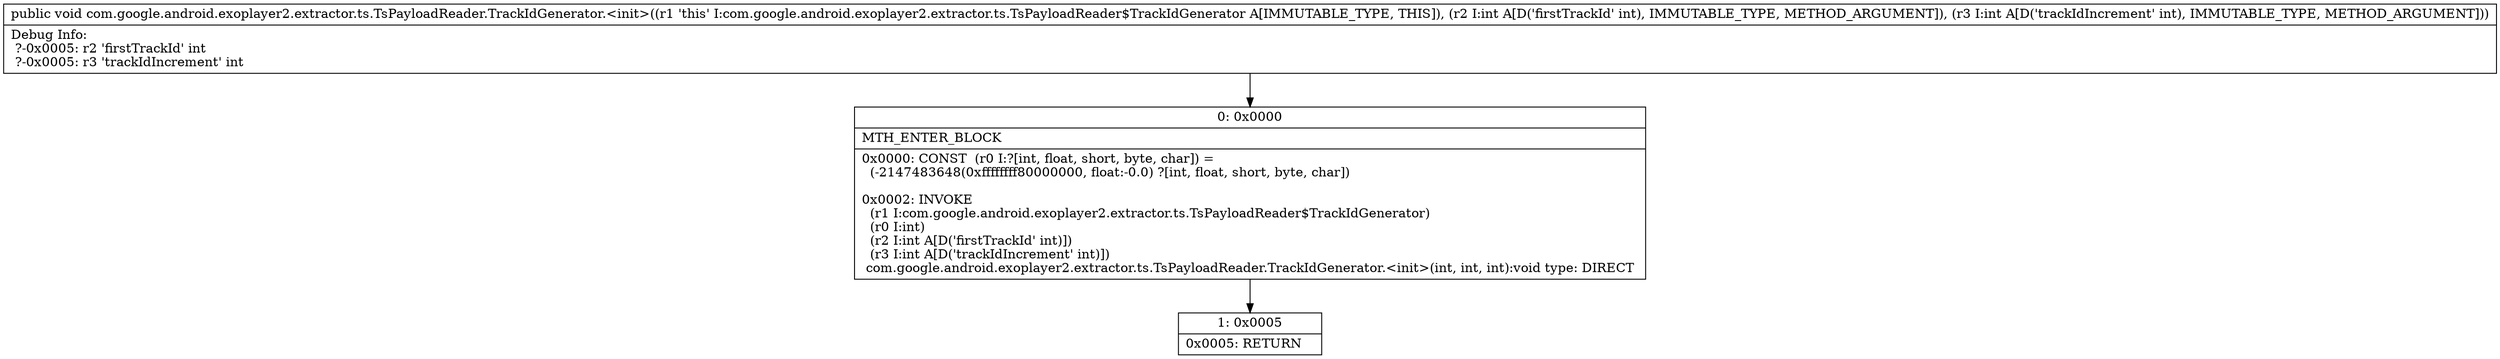 digraph "CFG forcom.google.android.exoplayer2.extractor.ts.TsPayloadReader.TrackIdGenerator.\<init\>(II)V" {
Node_0 [shape=record,label="{0\:\ 0x0000|MTH_ENTER_BLOCK\l|0x0000: CONST  (r0 I:?[int, float, short, byte, char]) = \l  (\-2147483648(0xffffffff80000000, float:\-0.0) ?[int, float, short, byte, char])\l \l0x0002: INVOKE  \l  (r1 I:com.google.android.exoplayer2.extractor.ts.TsPayloadReader$TrackIdGenerator)\l  (r0 I:int)\l  (r2 I:int A[D('firstTrackId' int)])\l  (r3 I:int A[D('trackIdIncrement' int)])\l com.google.android.exoplayer2.extractor.ts.TsPayloadReader.TrackIdGenerator.\<init\>(int, int, int):void type: DIRECT \l}"];
Node_1 [shape=record,label="{1\:\ 0x0005|0x0005: RETURN   \l}"];
MethodNode[shape=record,label="{public void com.google.android.exoplayer2.extractor.ts.TsPayloadReader.TrackIdGenerator.\<init\>((r1 'this' I:com.google.android.exoplayer2.extractor.ts.TsPayloadReader$TrackIdGenerator A[IMMUTABLE_TYPE, THIS]), (r2 I:int A[D('firstTrackId' int), IMMUTABLE_TYPE, METHOD_ARGUMENT]), (r3 I:int A[D('trackIdIncrement' int), IMMUTABLE_TYPE, METHOD_ARGUMENT]))  | Debug Info:\l  ?\-0x0005: r2 'firstTrackId' int\l  ?\-0x0005: r3 'trackIdIncrement' int\l}"];
MethodNode -> Node_0;
Node_0 -> Node_1;
}

